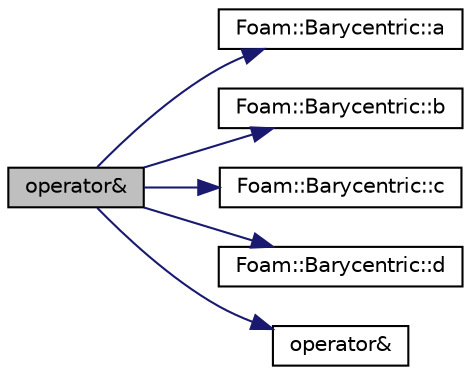 digraph "operator&amp;"
{
  bgcolor="transparent";
  edge [fontname="Helvetica",fontsize="10",labelfontname="Helvetica",labelfontsize="10"];
  node [fontname="Helvetica",fontsize="10",shape=record];
  rankdir="LR";
  Node1 [label="operator&",height=0.2,width=0.4,color="black", fillcolor="grey75", style="filled" fontcolor="black"];
  Node1 -> Node2 [color="midnightblue",fontsize="10",style="solid",fontname="Helvetica"];
  Node2 [label="Foam::Barycentric::a",height=0.2,width=0.4,color="black",URL="$classFoam_1_1Barycentric.html#a67348199c004e30105dacfa4c8c5ffca"];
  Node1 -> Node3 [color="midnightblue",fontsize="10",style="solid",fontname="Helvetica"];
  Node3 [label="Foam::Barycentric::b",height=0.2,width=0.4,color="black",URL="$classFoam_1_1Barycentric.html#a2c586bb7997222a783e573087b7bb8eb"];
  Node1 -> Node4 [color="midnightblue",fontsize="10",style="solid",fontname="Helvetica"];
  Node4 [label="Foam::Barycentric::c",height=0.2,width=0.4,color="black",URL="$classFoam_1_1Barycentric.html#ae388f0e8c48480872c1d07c1465d3e4a"];
  Node1 -> Node5 [color="midnightblue",fontsize="10",style="solid",fontname="Helvetica"];
  Node5 [label="Foam::Barycentric::d",height=0.2,width=0.4,color="black",URL="$classFoam_1_1Barycentric.html#a5c4e1bb9e3acfd500d2b20629995c5cd"];
  Node1 -> Node6 [color="midnightblue",fontsize="10",style="solid",fontname="Helvetica"];
  Node6 [label="operator&",height=0.2,width=0.4,color="black",URL="$namespaceFoam.html#a8e68ed1f1ca526a5e197d06e7f1ba641"];
}
